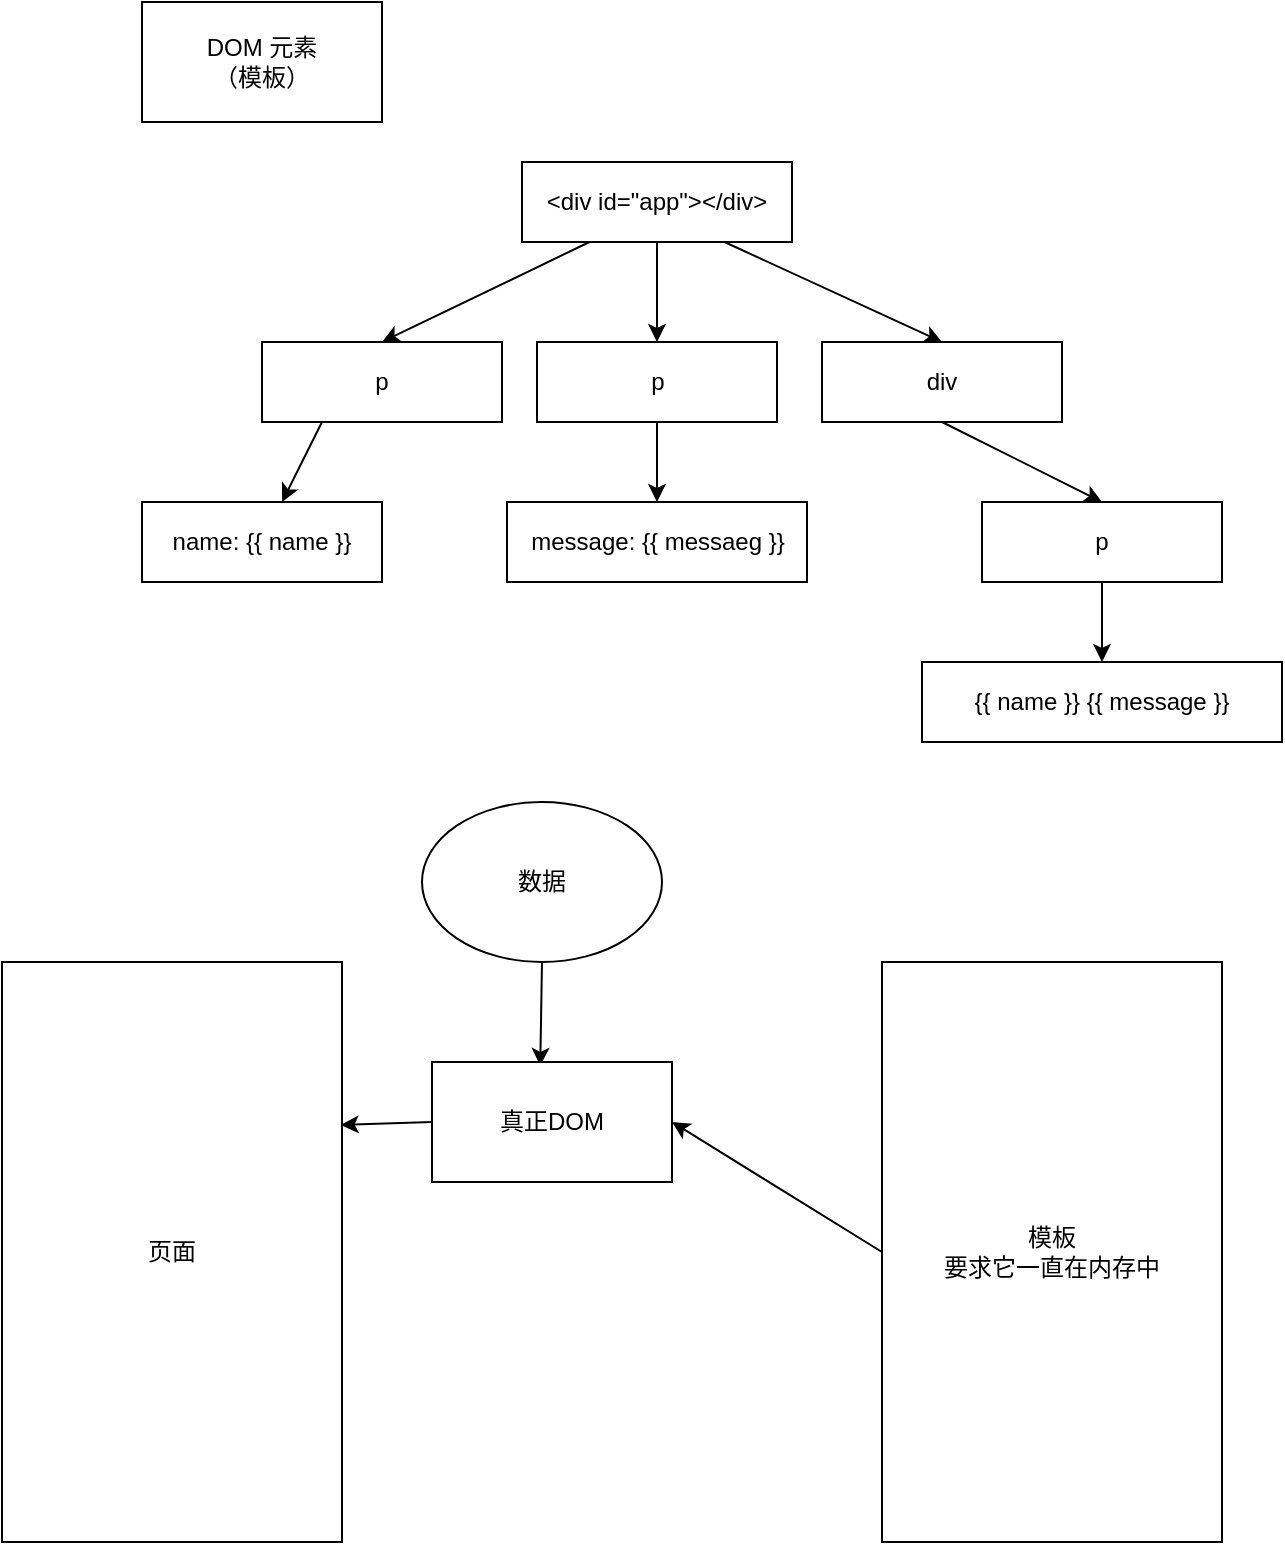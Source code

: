 <mxfile>
    <diagram id="UwjGSqAoAT2EnX8ght5B" name="Page-1">
        <mxGraphModel dx="1683" dy="790" grid="1" gridSize="10" guides="1" tooltips="1" connect="1" arrows="1" fold="1" page="1" pageScale="1" pageWidth="850" pageHeight="1100" math="0" shadow="0">
            <root>
                <mxCell id="0"/>
                <mxCell id="1" parent="0"/>
                <mxCell id="2" value="DOM 元素&lt;br&gt;（模板）" style="rounded=0;whiteSpace=wrap;html=1;" vertex="1" parent="1">
                    <mxGeometry x="-700" y="30" width="120" height="60" as="geometry"/>
                </mxCell>
                <mxCell id="21" style="edgeStyle=none;html=1;exitX=0.25;exitY=1;exitDx=0;exitDy=0;entryX=0.5;entryY=0;entryDx=0;entryDy=0;" edge="1" parent="1" source="3" target="4">
                    <mxGeometry relative="1" as="geometry"/>
                </mxCell>
                <mxCell id="25" style="edgeStyle=none;html=1;exitX=0.5;exitY=1;exitDx=0;exitDy=0;" edge="1" parent="1" source="3" target="5">
                    <mxGeometry relative="1" as="geometry"/>
                </mxCell>
                <mxCell id="28" style="edgeStyle=none;html=1;exitX=0.75;exitY=1;exitDx=0;exitDy=0;entryX=0.5;entryY=0;entryDx=0;entryDy=0;" edge="1" parent="1" source="3" target="27">
                    <mxGeometry relative="1" as="geometry"/>
                </mxCell>
                <mxCell id="3" value="&amp;lt;div id=&quot;app&quot;&amp;gt;&amp;lt;/div&amp;gt;" style="rounded=0;whiteSpace=wrap;html=1;" vertex="1" parent="1">
                    <mxGeometry x="-510" y="110" width="135" height="40" as="geometry"/>
                </mxCell>
                <mxCell id="22" style="edgeStyle=none;html=1;exitX=0.25;exitY=1;exitDx=0;exitDy=0;" edge="1" parent="1" source="4" target="6">
                    <mxGeometry relative="1" as="geometry"/>
                </mxCell>
                <mxCell id="4" value="p" style="rounded=0;whiteSpace=wrap;html=1;" vertex="1" parent="1">
                    <mxGeometry x="-640" y="200" width="120" height="40" as="geometry"/>
                </mxCell>
                <mxCell id="23" style="edgeStyle=none;html=1;exitX=0.5;exitY=1;exitDx=0;exitDy=0;" edge="1" parent="1" source="5" target="8">
                    <mxGeometry relative="1" as="geometry"/>
                </mxCell>
                <mxCell id="5" value="p" style="rounded=0;whiteSpace=wrap;html=1;" vertex="1" parent="1">
                    <mxGeometry x="-502.5" y="200" width="120" height="40" as="geometry"/>
                </mxCell>
                <mxCell id="6" value="name: {{ name }}" style="rounded=0;whiteSpace=wrap;html=1;" vertex="1" parent="1">
                    <mxGeometry x="-700" y="280" width="120" height="40" as="geometry"/>
                </mxCell>
                <mxCell id="8" value="message: {{ messaeg }}" style="rounded=0;whiteSpace=wrap;html=1;" vertex="1" parent="1">
                    <mxGeometry x="-517.5" y="280" width="150" height="40" as="geometry"/>
                </mxCell>
                <mxCell id="30" style="edgeStyle=none;html=1;exitX=0.5;exitY=1;exitDx=0;exitDy=0;entryX=0.5;entryY=0;entryDx=0;entryDy=0;" edge="1" parent="1" source="27" target="29">
                    <mxGeometry relative="1" as="geometry"/>
                </mxCell>
                <mxCell id="27" value="div" style="rounded=0;whiteSpace=wrap;html=1;" vertex="1" parent="1">
                    <mxGeometry x="-360" y="200" width="120" height="40" as="geometry"/>
                </mxCell>
                <mxCell id="32" style="edgeStyle=none;html=1;exitX=0.5;exitY=1;exitDx=0;exitDy=0;entryX=0.5;entryY=0;entryDx=0;entryDy=0;" edge="1" parent="1" source="29" target="31">
                    <mxGeometry relative="1" as="geometry"/>
                </mxCell>
                <mxCell id="29" value="p" style="rounded=0;whiteSpace=wrap;html=1;" vertex="1" parent="1">
                    <mxGeometry x="-280" y="280" width="120" height="40" as="geometry"/>
                </mxCell>
                <mxCell id="31" value="{{ name }} {{ message }}" style="rounded=0;whiteSpace=wrap;html=1;" vertex="1" parent="1">
                    <mxGeometry x="-310" y="360" width="180" height="40" as="geometry"/>
                </mxCell>
                <mxCell id="34" value="页面" style="rounded=0;whiteSpace=wrap;html=1;" vertex="1" parent="1">
                    <mxGeometry x="-770" y="510" width="170" height="290" as="geometry"/>
                </mxCell>
                <mxCell id="39" style="edgeStyle=none;html=1;exitX=0;exitY=0.5;exitDx=0;exitDy=0;entryX=1;entryY=0.5;entryDx=0;entryDy=0;" edge="1" parent="1" source="35" target="37">
                    <mxGeometry relative="1" as="geometry"/>
                </mxCell>
                <mxCell id="35" value="模板&lt;br&gt;要求它一直在内存中" style="rounded=0;whiteSpace=wrap;html=1;" vertex="1" parent="1">
                    <mxGeometry x="-330" y="510" width="170" height="290" as="geometry"/>
                </mxCell>
                <mxCell id="38" style="edgeStyle=none;html=1;exitX=0.5;exitY=1;exitDx=0;exitDy=0;entryX=0.451;entryY=0.032;entryDx=0;entryDy=0;entryPerimeter=0;" edge="1" parent="1" source="36" target="37">
                    <mxGeometry relative="1" as="geometry"/>
                </mxCell>
                <mxCell id="36" value="数据" style="ellipse;whiteSpace=wrap;html=1;" vertex="1" parent="1">
                    <mxGeometry x="-560" y="430" width="120" height="80" as="geometry"/>
                </mxCell>
                <mxCell id="40" style="edgeStyle=none;html=1;exitX=0;exitY=0.5;exitDx=0;exitDy=0;entryX=0.996;entryY=0.281;entryDx=0;entryDy=0;entryPerimeter=0;" edge="1" parent="1" source="37" target="34">
                    <mxGeometry relative="1" as="geometry"/>
                </mxCell>
                <mxCell id="37" value="真正DOM" style="rounded=0;whiteSpace=wrap;html=1;" vertex="1" parent="1">
                    <mxGeometry x="-555" y="560" width="120" height="60" as="geometry"/>
                </mxCell>
            </root>
        </mxGraphModel>
    </diagram>
</mxfile>